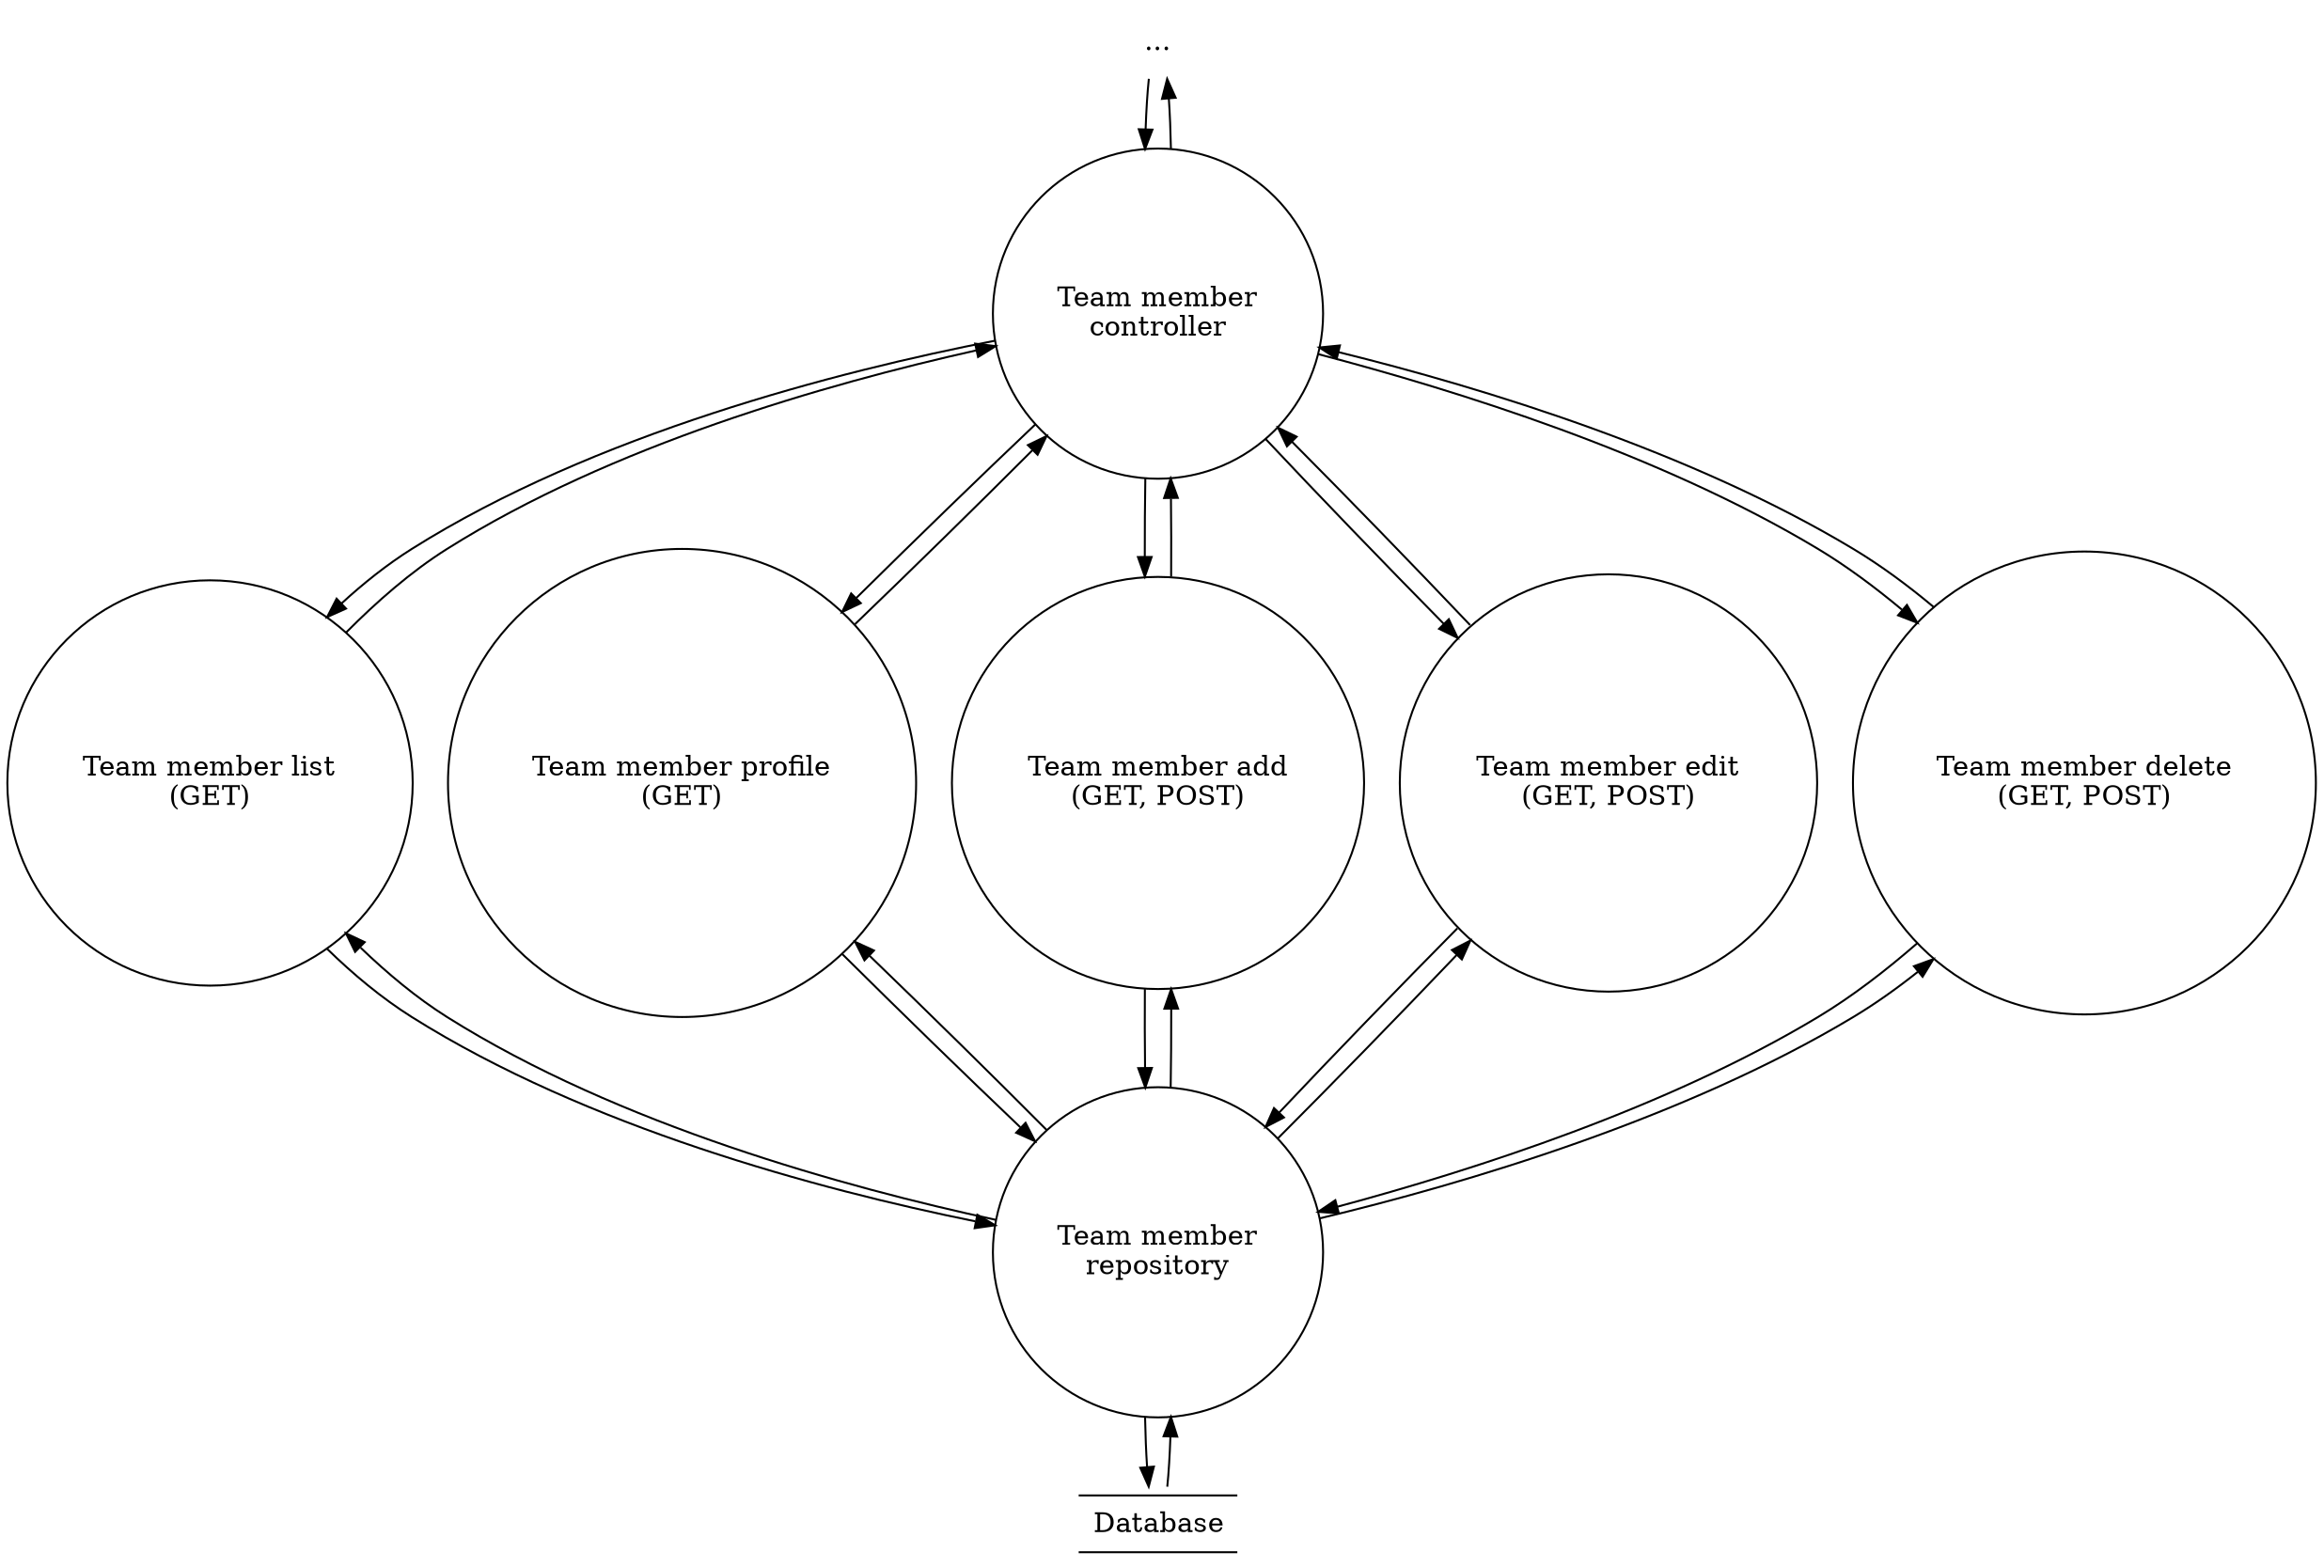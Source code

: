 digraph data_flow_diagram {
    node [ shape = circle ]
    
    "..." [ shape = none ]
    
    "..." -> "Team member\ncontroller" -> "..."
    
    "Team member\ncontroller"
    
    subgraph actions {
        rank = same
        
        "Team member list\n(GET)"
        "Team member profile\n(GET)"
        "Team member add\n(GET, POST)"
        "Team member edit\n(GET, POST)"
        "Team member delete\n(GET, POST)"
    }
    
    "Team member\ncontroller" -> {
        "Team member list\n(GET)"
        "Team member profile\n(GET)"
        "Team member add\n(GET, POST)"
        "Team member edit\n(GET, POST)"
        "Team member delete\n(GET, POST)"
    } -> "Team member\ncontroller"
    
    "Team member\nrepository" -> {
        "Team member list\n(GET)"
        "Team member profile\n(GET)"
        "Team member add\n(GET, POST)"
        "Team member edit\n(GET, POST)"
        "Team member delete\n(GET, POST)"
        Database [
            label = <
                <TABLE BORDER="1" SIDES="TB" CELLBORDER="0" CELLPADDING="6" CELLSPACING="0">
                    <TR><TD>Database</TD></TR>
                </TABLE>
            >,
            shape = none ]
    } -> "Team member\nrepository"
}
